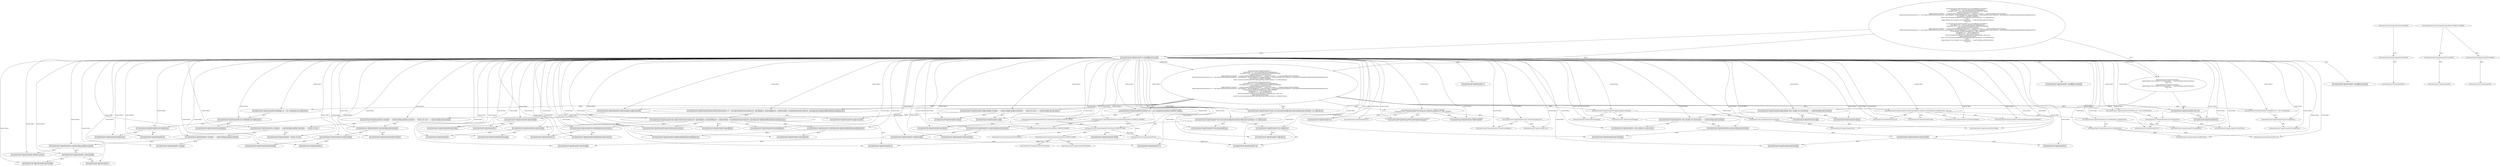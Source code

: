 digraph "Pattern" {
0 [label="instrumentClass#?,InputStream#39:UPDATE
instrumentClass#?,InputStream#39:UPDATE" shape=ellipse]
1 [label="instrumentClass#?,InputStream#39:ClassWriter.COMPUTE_MAXS" shape=ellipse]
2 [label="instrumentClass#?,InputStream#37:cv.shouldBeInstrumented()
instrumentClass#?,InputStream#37:cv.shouldBeInstrumented()" shape=ellipse]
3 [label="instrumentClass#?,InputStream#37:if (cv.shouldBeInstrumented()) \{
    ClassReader cr2 = new ClassReader(cw0.toByteArray());
    ClassWriter cw2 = new ClassWriter(ClassWriter.COMPUTE_MAXS);
    cv.getClassMap().assignCounterIds();
    logger.debug(((\"Assigned \" + cv.getClassMap().getMaxCounterId()) + \" counters for class:\") + cv.getClassMap().getClassName());
    InjectCodeClassInstrumenter cv2 = new InjectCodeClassInstrumenter(cw2, ignoreRegexes, threadsafeRigorous, cv.getClassMap(), cv0.getDuplicatesLinesCollector(), detectIgnoredCv.getIgnoredMethodNamesAndSignatures());
    cr2.accept(cv2, EXPAND_FRAMES);
    return new InstrumentationResult(cv.getClassMap().getClassName(), cw2.toByteArray());
\} else \{
    logger.debug(\"Class shouldn't be instrumented: \" + cv.getClassMap().getClassName());
    return null;
\}
instrumentClass#?,InputStream#37:if (cv.shouldBeInstrumented()) \{
    ClassReader cr2 = new ClassReader(cw0.toByteArray());
    ClassWriter cw2 = new ClassWriter(ClassWriter.COMPUTE_FRAMES);
    cv.getClassMap().assignCounterIds();
    logger.debug(((\"Assigned \" + cv.getClassMap().getMaxCounterId()) + \" counters for class:\") + cv.getClassMap().getClassName());
    InjectCodeClassInstrumenter cv2 = new InjectCodeClassInstrumenter(cw2, ignoreRegexes, threadsafeRigorous, cv.getClassMap(), cv0.getDuplicatesLinesCollector(), detectIgnoredCv.getIgnoredMethodNamesAndSignatures());
    cr2.accept(new CheckClassAdapter(cv2), SKIP_FRAMES);
    StringWriter sw = new StringWriter();
    PrintWriter pw = new PrintWriter(sw);
    CheckClassAdapter.verify(new ClassReader(cw2.toByteArray()), false, pw);
    logger.debug(sw.toString());
    return new InstrumentationResult(cv.getClassMap().getClassName(), cw2.toByteArray());
\} else \{
    logger.debug(\"Class shouldn't be instrumented: \" + cv.getClassMap().getClassName());
    return null;
\}" shape=ellipse]
4 [label="instrumentClass#?,InputStream#37:shouldBeInstrumented
instrumentClass#?,InputStream#37:shouldBeInstrumented" shape=ellipse]
5 [label="instrumentClass#?,InputStream#37:cv
instrumentClass#?,InputStream#37:cv" shape=ellipse]
6 [label="instrumentClass#?,InputStream#37:shouldBeInstrumented()
instrumentClass#?,InputStream#37:shouldBeInstrumented()" shape=ellipse]
7 [label="instrumentClass#?,InputStream#37:\{
    ClassReader cr2 = new ClassReader(cw0.toByteArray());
    ClassWriter cw2 = new ClassWriter(ClassWriter.COMPUTE_MAXS);
    cv.getClassMap().assignCounterIds();
    logger.debug(((\"Assigned \" + cv.getClassMap().getMaxCounterId()) + \" counters for class:\") + cv.getClassMap().getClassName());
    InjectCodeClassInstrumenter cv2 = new InjectCodeClassInstrumenter(cw2, ignoreRegexes, threadsafeRigorous, cv.getClassMap(), cv0.getDuplicatesLinesCollector(), detectIgnoredCv.getIgnoredMethodNamesAndSignatures());
    cr2.accept(cv2, EXPAND_FRAMES);
    return new InstrumentationResult(cv.getClassMap().getClassName(), cw2.toByteArray());
\}
instrumentClass#?,InputStream#37:\{
    ClassReader cr2 = new ClassReader(cw0.toByteArray());
    ClassWriter cw2 = new ClassWriter(ClassWriter.COMPUTE_FRAMES);
    cv.getClassMap().assignCounterIds();
    logger.debug(((\"Assigned \" + cv.getClassMap().getMaxCounterId()) + \" counters for class:\") + cv.getClassMap().getClassName());
    InjectCodeClassInstrumenter cv2 = new InjectCodeClassInstrumenter(cw2, ignoreRegexes, threadsafeRigorous, cv.getClassMap(), cv0.getDuplicatesLinesCollector(), detectIgnoredCv.getIgnoredMethodNamesAndSignatures());
    cr2.accept(new CheckClassAdapter(cv2), SKIP_FRAMES);
    StringWriter sw = new StringWriter();
    PrintWriter pw = new PrintWriter(sw);
    CheckClassAdapter.verify(new ClassReader(cw2.toByteArray()), false, pw);
    logger.debug(sw.toString());
    return new InstrumentationResult(cv.getClassMap().getClassName(), cw2.toByteArray());
\}" shape=ellipse]
8 [label="instrumentClass#?,InputStream#38:ClassReader cr2 = new ClassReader(cw0.toByteArray())
instrumentClass#?,InputStream#38:ClassReader cr2 = new ClassReader(cw0.toByteArray())" shape=ellipse]
9 [label="instrumentClass#?,InputStream#38:new ClassReader(cw0.toByteArray())
instrumentClass#?,InputStream#38:new ClassReader(cw0.toByteArray())" shape=ellipse]
10 [label="instrumentClass#?,InputStream#38:ClassReader()
instrumentClass#?,InputStream#38:ClassReader()" shape=ellipse]
11 [label="instrumentClass#?,InputStream#38:cw0.toByteArray()
instrumentClass#?,InputStream#38:cw0.toByteArray()" shape=ellipse]
12 [label="instrumentClass#?,InputStream#38:toByteArray()
instrumentClass#?,InputStream#38:toByteArray()" shape=ellipse]
13 [label="instrumentClass#?,InputStream#38:cw0
instrumentClass#?,InputStream#38:cw0" shape=ellipse]
14 [label="instrumentClass#?,InputStream#39:ClassWriter cw2 = new ClassWriter(ClassWriter.COMPUTE_MAXS)
instrumentClass#?,InputStream#39:ClassWriter cw2 = new ClassWriter(ClassWriter.COMPUTE_FRAMES)" shape=ellipse]
15 [label="instrumentClass#?,InputStream#39:new ClassWriter(ClassWriter.COMPUTE_MAXS)" shape=ellipse]
16 [label="instrumentClass#?,InputStream#39:ClassWriter()
instrumentClass#?,InputStream#39:ClassWriter()" shape=ellipse]
17 [label="instrumentClass#?,InputStream#40:cv.getClassMap().assignCounterIds()
instrumentClass#?,InputStream#40:cv.getClassMap().assignCounterIds()" shape=ellipse]
18 [label="instrumentClass#?,InputStream#40:assignCounterIds()
instrumentClass#?,InputStream#40:assignCounterIds()" shape=ellipse]
19 [label="instrumentClass#?,InputStream#40:cv.getClassMap()
instrumentClass#?,InputStream#40:cv.getClassMap()" shape=ellipse]
20 [label="instrumentClass#?,InputStream#40:getClassMap()
instrumentClass#?,InputStream#40:getClassMap()" shape=ellipse]
21 [label="instrumentClass#?,InputStream#40:cv
instrumentClass#?,InputStream#40:cv" shape=ellipse]
22 [label="instrumentClass#?,InputStream#41:logger.debug(((\"Assigned \" + cv.getClassMap().getMaxCounterId()) + \" counters for class:\") + cv.getClassMap().getClassName())
instrumentClass#?,InputStream#41:logger.debug(((\"Assigned \" + cv.getClassMap().getMaxCounterId()) + \" counters for class:\") + cv.getClassMap().getClassName())" shape=ellipse]
23 [label="instrumentClass#?,InputStream#41:debug()
instrumentClass#?,InputStream#41:debug()" shape=ellipse]
24 [label="instrumentClass#?,InputStream#41:logger
instrumentClass#?,InputStream#41:logger" shape=ellipse]
25 [label="instrumentClass#?,InputStream#42:((\"Assigned \" + cv.getClassMap().getMaxCounterId()) + \" counters for class:\") + cv.getClassMap().getClassName()
instrumentClass#?,InputStream#42:((\"Assigned \" + cv.getClassMap().getMaxCounterId()) + \" counters for class:\") + cv.getClassMap().getClassName()" shape=ellipse]
26 [label="instrumentClass#?,InputStream#42:((\"Assigned \" + cv.getClassMap().getMaxCounterId()) + \" counters for class:\")
instrumentClass#?,InputStream#42:((\"Assigned \" + cv.getClassMap().getMaxCounterId()) + \" counters for class:\")" shape=ellipse]
27 [label="instrumentClass#?,InputStream#42:(\"Assigned \" + cv.getClassMap().getMaxCounterId())
instrumentClass#?,InputStream#42:(\"Assigned \" + cv.getClassMap().getMaxCounterId())" shape=ellipse]
28 [label="instrumentClass#?,InputStream#42:\"Assigned \"
instrumentClass#?,InputStream#42:\"Assigned \"" shape=ellipse]
29 [label="instrumentClass#?,InputStream#42:cv.getClassMap().getMaxCounterId()
instrumentClass#?,InputStream#42:cv.getClassMap().getMaxCounterId()" shape=ellipse]
30 [label="instrumentClass#?,InputStream#42:getMaxCounterId()
instrumentClass#?,InputStream#42:getMaxCounterId()" shape=ellipse]
31 [label="instrumentClass#?,InputStream#42:cv.getClassMap()
instrumentClass#?,InputStream#42:cv.getClassMap()" shape=ellipse]
32 [label="instrumentClass#?,InputStream#42:getClassMap()
instrumentClass#?,InputStream#42:getClassMap()" shape=ellipse]
33 [label="instrumentClass#?,InputStream#42:cv
instrumentClass#?,InputStream#42:cv" shape=ellipse]
34 [label="instrumentClass#?,InputStream#42:\" counters for class:\"
instrumentClass#?,InputStream#42:\" counters for class:\"" shape=ellipse]
35 [label="instrumentClass#?,InputStream#43:cv.getClassMap().getClassName()
instrumentClass#?,InputStream#43:cv.getClassMap().getClassName()" shape=ellipse]
36 [label="instrumentClass#?,InputStream#43:getClassName()
instrumentClass#?,InputStream#43:getClassName()" shape=ellipse]
37 [label="instrumentClass#?,InputStream#43:cv.getClassMap()
instrumentClass#?,InputStream#43:cv.getClassMap()" shape=ellipse]
38 [label="instrumentClass#?,InputStream#43:getClassMap()
instrumentClass#?,InputStream#43:getClassMap()" shape=ellipse]
39 [label="instrumentClass#?,InputStream#43:cv
instrumentClass#?,InputStream#43:cv" shape=ellipse]
40 [label="instrumentClass#?,InputStream#44:InjectCodeClassInstrumenter cv2 = new InjectCodeClassInstrumenter(cw2, ignoreRegexes, threadsafeRigorous, cv.getClassMap(), cv0.getDuplicatesLinesCollector(), detectIgnoredCv.getIgnoredMethodNamesAndSignatures())
instrumentClass#?,InputStream#44:InjectCodeClassInstrumenter cv2 = new InjectCodeClassInstrumenter(cw2, ignoreRegexes, threadsafeRigorous, cv.getClassMap(), cv0.getDuplicatesLinesCollector(), detectIgnoredCv.getIgnoredMethodNamesAndSignatures())" shape=ellipse]
41 [label="instrumentClass#?,InputStream#45:new InjectCodeClassInstrumenter(cw2, ignoreRegexes, threadsafeRigorous, cv.getClassMap(), cv0.getDuplicatesLinesCollector(), detectIgnoredCv.getIgnoredMethodNamesAndSignatures())
instrumentClass#?,InputStream#45:new InjectCodeClassInstrumenter(cw2, ignoreRegexes, threadsafeRigorous, cv.getClassMap(), cv0.getDuplicatesLinesCollector(), detectIgnoredCv.getIgnoredMethodNamesAndSignatures())" shape=ellipse]
42 [label="instrumentClass#?,InputStream#45:InjectCodeClassInstrumenter()
instrumentClass#?,InputStream#45:InjectCodeClassInstrumenter()" shape=ellipse]
43 [label="instrumentClass#?,InputStream#46:cw2
instrumentClass#?,InputStream#46:cw2" shape=ellipse]
44 [label="instrumentClass#?,InputStream#47:ignoreRegexes
instrumentClass#?,InputStream#47:ignoreRegexes" shape=ellipse]
45 [label="instrumentClass#?,InputStream#48:threadsafeRigorous
instrumentClass#?,InputStream#48:threadsafeRigorous" shape=ellipse]
46 [label="instrumentClass#?,InputStream#49:cv.getClassMap()
instrumentClass#?,InputStream#49:cv.getClassMap()" shape=ellipse]
47 [label="instrumentClass#?,InputStream#49:getClassMap()
instrumentClass#?,InputStream#49:getClassMap()" shape=ellipse]
48 [label="instrumentClass#?,InputStream#49:cv
instrumentClass#?,InputStream#49:cv" shape=ellipse]
49 [label="instrumentClass#?,InputStream#50:cv0.getDuplicatesLinesCollector()
instrumentClass#?,InputStream#50:cv0.getDuplicatesLinesCollector()" shape=ellipse]
50 [label="instrumentClass#?,InputStream#50:getDuplicatesLinesCollector()
instrumentClass#?,InputStream#50:getDuplicatesLinesCollector()" shape=ellipse]
51 [label="instrumentClass#?,InputStream#50:cv0
instrumentClass#?,InputStream#50:cv0" shape=ellipse]
52 [label="instrumentClass#?,InputStream#51:detectIgnoredCv.getIgnoredMethodNamesAndSignatures()
instrumentClass#?,InputStream#51:detectIgnoredCv.getIgnoredMethodNamesAndSignatures()" shape=ellipse]
53 [label="instrumentClass#?,InputStream#51:getIgnoredMethodNamesAndSignatures()
instrumentClass#?,InputStream#51:getIgnoredMethodNamesAndSignatures()" shape=ellipse]
54 [label="instrumentClass#?,InputStream#51:detectIgnoredCv
instrumentClass#?,InputStream#51:detectIgnoredCv" shape=ellipse]
55 [label="instrumentClass#?,InputStream#52:cr2.accept(cv2, EXPAND_FRAMES)
instrumentClass#?,InputStream#52:cr2.accept(new CheckClassAdapter(cv2), SKIP_FRAMES)" shape=ellipse]
56 [label="instrumentClass#?,InputStream#52:accept(InjectCodeClassInstrumenter)
instrumentClass#?,InputStream#52:accept(CheckClassAdapter)" shape=ellipse]
57 [label="instrumentClass#?,InputStream#52:cr2
instrumentClass#?,InputStream#52:cr2" shape=ellipse]
58 [label="instrumentClass#?,InputStream#52:cv2" shape=ellipse]
59 [label="instrumentClass#?,InputStream#52:EXPAND_FRAMES
instrumentClass#?,InputStream#52:SKIP_FRAMES" shape=ellipse]
60 [label="instrumentClass#?,InputStream#53:return new InstrumentationResult(cv.getClassMap().getClassName(), cw2.toByteArray())
instrumentClass#?,InputStream#57:return new InstrumentationResult(cv.getClassMap().getClassName(), cw2.toByteArray())" shape=ellipse]
61 [label="instrumentClass#?,InputStream#53:new InstrumentationResult(cv.getClassMap().getClassName(), cw2.toByteArray())
instrumentClass#?,InputStream#57:new InstrumentationResult(cv.getClassMap().getClassName(), cw2.toByteArray())" shape=ellipse]
62 [label="instrumentClass#?,InputStream#53:InstrumentationResult()
instrumentClass#?,InputStream#57:InstrumentationResult()" shape=ellipse]
63 [label="instrumentClass#?,InputStream#53:cv.getClassMap().getClassName()
instrumentClass#?,InputStream#57:cv.getClassMap().getClassName()" shape=ellipse]
64 [label="instrumentClass#?,InputStream#53:getClassName()
instrumentClass#?,InputStream#57:getClassName()" shape=ellipse]
65 [label="instrumentClass#?,InputStream#53:cv.getClassMap()
instrumentClass#?,InputStream#57:cv.getClassMap()" shape=ellipse]
66 [label="instrumentClass#?,InputStream#53:getClassMap()
instrumentClass#?,InputStream#57:getClassMap()" shape=ellipse]
67 [label="instrumentClass#?,InputStream#53:cv
instrumentClass#?,InputStream#57:cv" shape=ellipse]
68 [label="instrumentClass#?,InputStream#53:cw2.toByteArray()
instrumentClass#?,InputStream#57:cw2.toByteArray()" shape=ellipse]
69 [label="instrumentClass#?,InputStream#53:toByteArray()
instrumentClass#?,InputStream#57:toByteArray()" shape=ellipse]
70 [label="instrumentClass#?,InputStream#53:cw2
instrumentClass#?,InputStream#57:cw2" shape=ellipse]
71 [label="instrumentClass#?,InputStream#54:\{
    logger.debug(\"Class shouldn't be instrumented: \" + cv.getClassMap().getClassName());
    return null;
\}
instrumentClass#?,InputStream#58:\{
    logger.debug(\"Class shouldn't be instrumented: \" + cv.getClassMap().getClassName());
    return null;
\}" shape=ellipse]
72 [label="instrumentClass#?,InputStream#55:logger.debug(\"Class shouldn't be instrumented: \" + cv.getClassMap().getClassName())
instrumentClass#?,InputStream#59:logger.debug(\"Class shouldn't be instrumented: \" + cv.getClassMap().getClassName())" shape=ellipse]
73 [label="instrumentClass#?,InputStream#55:debug()
instrumentClass#?,InputStream#59:debug()" shape=ellipse]
74 [label="instrumentClass#?,InputStream#55:logger
instrumentClass#?,InputStream#59:logger" shape=ellipse]
75 [label="instrumentClass#?,InputStream#55:\"Class shouldn't be instrumented: \" + cv.getClassMap().getClassName()
instrumentClass#?,InputStream#59:\"Class shouldn't be instrumented: \" + cv.getClassMap().getClassName()" shape=ellipse]
76 [label="instrumentClass#?,InputStream#55:\"Class shouldn't be instrumented: \"
instrumentClass#?,InputStream#59:\"Class shouldn't be instrumented: \"" shape=ellipse]
77 [label="instrumentClass#?,InputStream#55:cv.getClassMap().getClassName()
instrumentClass#?,InputStream#59:cv.getClassMap().getClassName()" shape=ellipse]
78 [label="instrumentClass#?,InputStream#55:getClassName()
instrumentClass#?,InputStream#59:getClassName()" shape=ellipse]
79 [label="instrumentClass#?,InputStream#55:cv.getClassMap()
instrumentClass#?,InputStream#59:cv.getClassMap()" shape=ellipse]
80 [label="instrumentClass#?,InputStream#55:getClassMap()
instrumentClass#?,InputStream#59:getClassMap()" shape=ellipse]
81 [label="instrumentClass#?,InputStream#55:cv
instrumentClass#?,InputStream#59:cv" shape=ellipse]
82 [label="instrumentClass#?,InputStream#56:return null
instrumentClass#?,InputStream#60:return null" shape=ellipse]
83 [label="instrumentClass#?,InputStream#56:null
instrumentClass#?,InputStream#60:null" shape=ellipse]
84 [label="instrumentClass#?,InputStream#39:ClassWriter" shape=ellipse]
85 [label="instrumentClass#?,InputStream#39:ClassWriter" shape=ellipse]
86 [label="instrumentClass#?,InputStream#39:" shape=ellipse]
87 [label="instrumentClass#?,InputStream#39:ClassWriter.COMPUTE_FRAMES" shape=ellipse]
88 [label="instrumentClass#?,InputStream#39:ClassWriter" shape=ellipse]
89 [label="instrumentClass#?,InputStream#39:" shape=ellipse]
90 [label="instrumentClass#?,InputStream#39:PlaceHold" shape=ellipse]
91 [label="instrumentClass#?,InputStream#39:" shape=ellipse]
92 [label="instrumentClass#?,InputStream#39:ClassWriter" shape=ellipse]
93 [label="instrumentClass#?,InputStream#39:ClassWriter.COMPUTE_MAXS" shape=ellipse]
94 [label="instrumentClass#?,InputStream#39:ClassWriter" shape=ellipse]
95 [label="instrumentClass#?,InputStream#39:PlaceHold" shape=ellipse]
96 [label="instrumentClass#?,InputStream#39:cw2" shape=ellipse]
97 [label="instrumentClass#?,InputStream#52:cv2" shape=ellipse]
98 [label="instrumentClass#?,InputStream#39:new ClassWriter(ClassWriter.COMPUTE_FRAMES)" shape=ellipse]
99 [label="instrumentClass#?,InputStream#39:ClassWriter.COMPUTE_FRAMES" shape=ellipse]
100 [label="instrumentClass#?,InputStream#55:cw2" shape=ellipse]
101 [label="instrumentClass#?,InputStream#55:pw" shape=ellipse]
102 [label="instrumentClass#?,InputStream#52:new CheckClassAdapter(cv2)" shape=ellipse]
103 [label="instrumentClass#?,InputStream#56:sw" shape=ellipse]
104 [label="instrumentClass#?,InputStream#53:new StringWriter()" shape=ellipse]
105 [label="instrumentClass#?,InputStream#56:sw.toString()" shape=ellipse]
106 [label="instrumentClass#?,InputStream#55:false" shape=ellipse]
107 [label="instrumentClass#?,InputStream#54:new PrintWriter(sw)" shape=ellipse]
108 [label="instrumentClass#?,InputStream#56:logger.debug(sw.toString())" shape=ellipse]
109 [label="instrumentClass#?,InputStream#55:cw2.toByteArray()" shape=ellipse]
110 [label="instrumentClass#?,InputStream#56:logger" shape=ellipse]
111 [label="instrumentClass#?,InputStream#54:sw" shape=ellipse]
112 [label="instrumentClass#?,InputStream#55:CheckClassAdapter.verify(new ClassReader(cw2.toByteArray()), false, pw)" shape=ellipse]
113 [label="instrumentClass#?,InputStream#55:CheckClassAdapter" shape=ellipse]
114 [label="instrumentClass#?,InputStream#55:new ClassReader(cw2.toByteArray())" shape=ellipse]
115 [label="instrumentClass#?,InputStream#54:PrintWriter pw = new PrintWriter(sw)" shape=ellipse]
116 [label="instrumentClass#?,InputStream#55:verify(ClassReader,boolean,PrintWriter)" shape=ellipse]
117 [label="instrumentClass#?,InputStream#56:debug()" shape=ellipse]
118 [label="instrumentClass#?,InputStream#53:StringWriter sw = new StringWriter()" shape=ellipse]
119 [label="instrumentClass#?,InputStream#52:CheckClassAdapter()" shape=ellipse]
120 [label="instrumentClass#?,InputStream#53:StringWriter()" shape=ellipse]
121 [label="instrumentClass#?,InputStream#54:PrintWriter()" shape=ellipse]
122 [label="instrumentClass#?,InputStream#55:ClassReader()" shape=ellipse]
123 [label="instrumentClass#?,InputStream#55:toByteArray()" shape=ellipse]
124 [label="instrumentClass#?,InputStream#56:toString()" shape=ellipse]
1 -> 0 [label="Action:1"];
1 -> 92 [label="AST:1"];
1 -> 93 [label="AST:1"];
1 -> 96 [label="Data Dep:1"];
2 -> 1 [label="Control Dep:1"];
2 -> 4 [label="AST:2"];
2 -> 5 [label="AST:2"];
2 -> 6 [label="AST:2"];
2 -> 7 [label="Control Dep:2"];
2 -> 8 [label="Control Dep:2"];
2 -> 9 [label="Control Dep:2"];
2 -> 10 [label="Control Dep:2"];
2 -> 11 [label="Control Dep:2"];
2 -> 12 [label="Control Dep:2"];
2 -> 13 [label="Control Dep:2"];
2 -> 14 [label="Control Dep:2"];
2 -> 15 [label="Control Dep:1"];
2 -> 16 [label="Control Dep:2"];
2 -> 17 [label="Control Dep:2"];
2 -> 18 [label="Control Dep:2"];
2 -> 19 [label="Control Dep:2"];
2 -> 20 [label="Control Dep:2"];
2 -> 21 [label="Control Dep:2"];
2 -> 22 [label="Control Dep:2"];
2 -> 23 [label="Control Dep:2"];
2 -> 24 [label="Control Dep:2"];
2 -> 25 [label="Control Dep:2"];
2 -> 26 [label="Control Dep:2"];
2 -> 27 [label="Control Dep:2"];
2 -> 28 [label="Control Dep:2"];
2 -> 29 [label="Control Dep:2"];
2 -> 30 [label="Control Dep:2"];
2 -> 31 [label="Control Dep:2"];
2 -> 32 [label="Control Dep:2"];
2 -> 33 [label="Control Dep:2"];
2 -> 34 [label="Control Dep:2"];
2 -> 35 [label="Control Dep:2"];
2 -> 36 [label="Control Dep:2"];
2 -> 37 [label="Control Dep:2"];
2 -> 38 [label="Control Dep:2"];
2 -> 39 [label="Control Dep:2"];
2 -> 40 [label="Control Dep:2"];
2 -> 41 [label="Control Dep:2"];
2 -> 42 [label="Control Dep:2"];
2 -> 43 [label="Control Dep:2"];
2 -> 44 [label="Control Dep:2"];
2 -> 45 [label="Control Dep:2"];
2 -> 46 [label="Control Dep:2"];
2 -> 47 [label="Control Dep:2"];
2 -> 48 [label="Control Dep:2"];
2 -> 49 [label="Control Dep:2"];
2 -> 50 [label="Control Dep:2"];
2 -> 51 [label="Control Dep:2"];
2 -> 52 [label="Control Dep:2"];
2 -> 53 [label="Control Dep:2"];
2 -> 54 [label="Control Dep:2"];
2 -> 55 [label="Control Dep:2"];
2 -> 56 [label="Control Dep:2"];
2 -> 57 [label="Control Dep:2"];
2 -> 58 [label="Control Dep:1"];
2 -> 59 [label="Control Dep:2"];
2 -> 60 [label="Control Dep:2"];
2 -> 61 [label="Control Dep:2"];
2 -> 62 [label="Control Dep:2"];
2 -> 63 [label="Control Dep:2"];
2 -> 64 [label="Control Dep:2"];
2 -> 65 [label="Control Dep:2"];
2 -> 66 [label="Control Dep:2"];
2 -> 67 [label="Control Dep:2"];
2 -> 68 [label="Control Dep:2"];
2 -> 69 [label="Control Dep:2"];
2 -> 70 [label="Control Dep:2"];
2 -> 71 [label="Control Dep:2"];
2 -> 72 [label="Control Dep:2"];
2 -> 73 [label="Control Dep:2"];
2 -> 74 [label="Control Dep:2"];
2 -> 75 [label="Control Dep:2"];
2 -> 76 [label="Control Dep:2"];
2 -> 77 [label="Control Dep:2"];
2 -> 78 [label="Control Dep:2"];
2 -> 79 [label="Control Dep:2"];
2 -> 80 [label="Control Dep:2"];
2 -> 81 [label="Control Dep:2"];
2 -> 82 [label="Control Dep:2"];
2 -> 83 [label="Control Dep:2"];
2 -> 97 [label="Control Dep:1"];
2 -> 98 [label="Control Dep:1"];
2 -> 99 [label="Control Dep:1"];
2 -> 100 [label="Control Dep:1"];
2 -> 101 [label="Control Dep:1"];
2 -> 102 [label="Control Dep:1"];
2 -> 103 [label="Control Dep:1"];
2 -> 104 [label="Control Dep:1"];
2 -> 105 [label="Control Dep:1"];
2 -> 106 [label="Control Dep:1"];
2 -> 107 [label="Control Dep:1"];
2 -> 108 [label="Control Dep:1"];
2 -> 109 [label="Control Dep:1"];
2 -> 110 [label="Control Dep:1"];
2 -> 111 [label="Control Dep:1"];
2 -> 112 [label="Control Dep:1"];
2 -> 113 [label="Control Dep:1"];
2 -> 114 [label="Control Dep:1"];
2 -> 115 [label="Control Dep:1"];
2 -> 116 [label="Control Dep:1"];
2 -> 117 [label="Control Dep:1"];
2 -> 118 [label="Control Dep:1"];
2 -> 119 [label="Control Dep:1"];
2 -> 120 [label="Control Dep:1"];
2 -> 121 [label="Control Dep:1"];
2 -> 122 [label="Control Dep:1"];
2 -> 123 [label="Control Dep:1"];
2 -> 124 [label="Control Dep:1"];
3 -> 2 [label="AST:2"];
3 -> 7 [label="AST:2"];
3 -> 71 [label="AST:2"];
7 -> 8 [label="AST:2"];
7 -> 14 [label="AST:2"];
7 -> 17 [label="AST:2"];
7 -> 22 [label="AST:2"];
7 -> 40 [label="AST:2"];
7 -> 55 [label="AST:2"];
7 -> 60 [label="AST:2"];
7 -> 108 [label="AST:1"];
7 -> 112 [label="AST:1"];
7 -> 115 [label="AST:1"];
7 -> 118 [label="AST:1"];
8 -> 9 [label="AST:2"];
9 -> 10 [label="AST:2"];
9 -> 11 [label="AST:2"];
11 -> 13 [label="AST:2"];
11 -> 12 [label="AST:2"];
14 -> 96 [label="AST:1"];
14 -> 15 [label="AST:1"];
14 -> 98 [label="AST:1"];
15 -> 1 [label="AST:1"];
15 -> 16 [label="AST:1"];
17 -> 19 [label="AST:2"];
17 -> 18 [label="AST:2"];
19 -> 21 [label="AST:2"];
19 -> 20 [label="AST:2"];
22 -> 24 [label="AST:2"];
22 -> 23 [label="AST:2"];
22 -> 25 [label="AST:2"];
25 -> 26 [label="AST:2"];
25 -> 35 [label="AST:2"];
26 -> 27 [label="AST:2"];
26 -> 34 [label="AST:2"];
27 -> 28 [label="AST:2"];
27 -> 29 [label="AST:2"];
29 -> 31 [label="AST:2"];
29 -> 30 [label="AST:2"];
31 -> 33 [label="AST:2"];
31 -> 32 [label="AST:2"];
35 -> 37 [label="AST:2"];
35 -> 36 [label="AST:2"];
37 -> 39 [label="AST:2"];
37 -> 38 [label="AST:2"];
40 -> 41 [label="AST:2"];
41 -> 42 [label="AST:2"];
41 -> 43 [label="AST:2"];
41 -> 44 [label="AST:2"];
41 -> 45 [label="AST:2"];
41 -> 46 [label="AST:2"];
41 -> 49 [label="AST:2"];
41 -> 52 [label="AST:2"];
46 -> 48 [label="AST:2"];
46 -> 47 [label="AST:2"];
49 -> 51 [label="AST:2"];
49 -> 50 [label="AST:2"];
52 -> 54 [label="AST:2"];
52 -> 53 [label="AST:2"];
55 -> 57 [label="AST:2"];
55 -> 56 [label="AST:2"];
55 -> 58 [label="AST:1"];
55 -> 59 [label="AST:2"];
55 -> 102 [label="AST:1"];
60 -> 61 [label="AST:2"];
61 -> 62 [label="AST:2"];
61 -> 63 [label="AST:2"];
61 -> 68 [label="AST:2"];
63 -> 65 [label="AST:2"];
63 -> 64 [label="AST:2"];
65 -> 67 [label="AST:2"];
65 -> 66 [label="AST:2"];
68 -> 70 [label="AST:2"];
68 -> 69 [label="AST:2"];
71 -> 72 [label="AST:2"];
71 -> 82 [label="AST:2"];
72 -> 74 [label="AST:2"];
72 -> 73 [label="AST:2"];
72 -> 75 [label="AST:2"];
75 -> 76 [label="AST:2"];
75 -> 77 [label="AST:2"];
77 -> 79 [label="AST:2"];
77 -> 78 [label="AST:2"];
79 -> 81 [label="AST:2"];
79 -> 80 [label="AST:2"];
82 -> 83 [label="AST:2"];
84 -> 85 [label="AST:1"];
85 -> 86 [label="AST:1"];
87 -> 88 [label="AST:1"];
87 -> 90 [label="AST:1"];
88 -> 89 [label="AST:1"];
90 -> 91 [label="AST:1"];
93 -> 94 [label="AST:1"];
93 -> 95 [label="AST:1"];
96 -> 43 [label="Define Use:1"];
96 -> 70 [label="Define Use:1"];
98 -> 16 [label="AST:1"];
98 -> 99 [label="AST:1"];
98 -> 0 [label="Action:1"];
102 -> 97 [label="AST:1"];
102 -> 119 [label="AST:1"];
104 -> 120 [label="AST:1"];
105 -> 103 [label="AST:1"];
105 -> 124 [label="AST:1"];
107 -> 121 [label="AST:1"];
107 -> 111 [label="AST:1"];
108 -> 105 [label="AST:1"];
108 -> 110 [label="AST:1"];
108 -> 117 [label="AST:1"];
109 -> 100 [label="AST:1"];
109 -> 123 [label="AST:1"];
112 -> 101 [label="AST:1"];
112 -> 106 [label="AST:1"];
112 -> 113 [label="AST:1"];
112 -> 116 [label="AST:1"];
112 -> 114 [label="AST:1"];
114 -> 109 [label="AST:1"];
114 -> 122 [label="AST:1"];
115 -> 107 [label="AST:1"];
118 -> 104 [label="AST:1"];
}